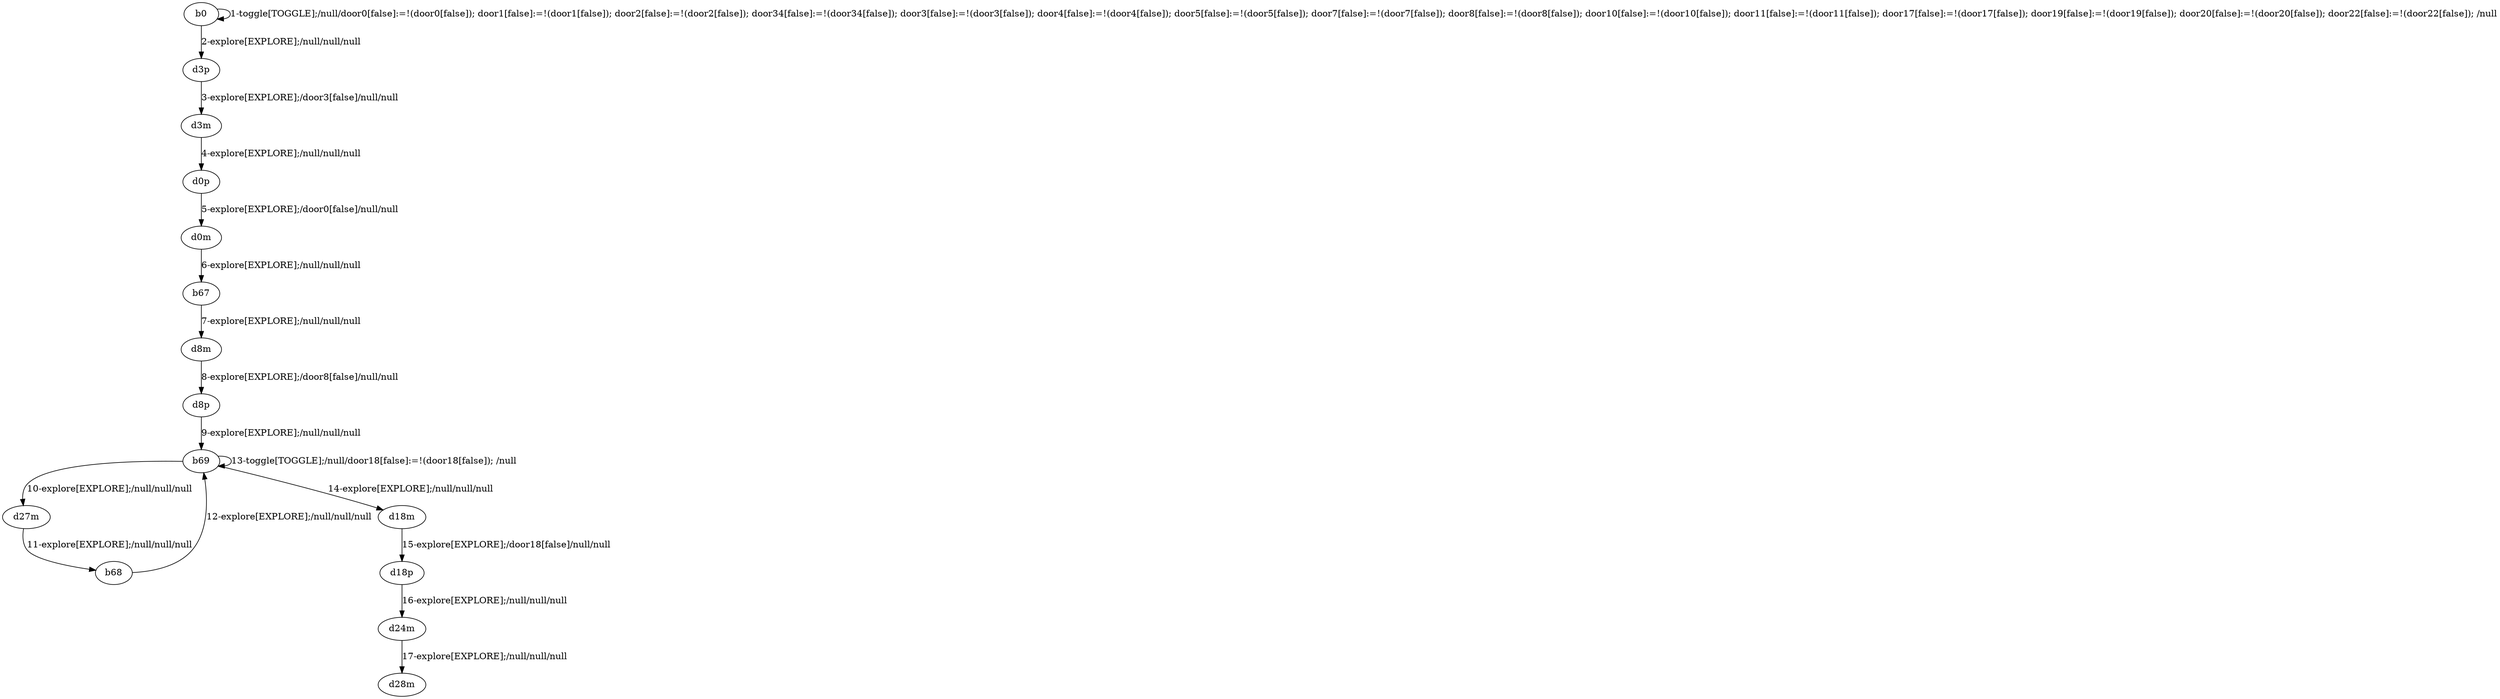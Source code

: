 # Total number of goals covered by this test: 1
# d27m --> b68

digraph g {
"b0" -> "b0" [label = "1-toggle[TOGGLE];/null/door0[false]:=!(door0[false]); door1[false]:=!(door1[false]); door2[false]:=!(door2[false]); door34[false]:=!(door34[false]); door3[false]:=!(door3[false]); door4[false]:=!(door4[false]); door5[false]:=!(door5[false]); door7[false]:=!(door7[false]); door8[false]:=!(door8[false]); door10[false]:=!(door10[false]); door11[false]:=!(door11[false]); door17[false]:=!(door17[false]); door19[false]:=!(door19[false]); door20[false]:=!(door20[false]); door22[false]:=!(door22[false]); /null"];
"b0" -> "d3p" [label = "2-explore[EXPLORE];/null/null/null"];
"d3p" -> "d3m" [label = "3-explore[EXPLORE];/door3[false]/null/null"];
"d3m" -> "d0p" [label = "4-explore[EXPLORE];/null/null/null"];
"d0p" -> "d0m" [label = "5-explore[EXPLORE];/door0[false]/null/null"];
"d0m" -> "b67" [label = "6-explore[EXPLORE];/null/null/null"];
"b67" -> "d8m" [label = "7-explore[EXPLORE];/null/null/null"];
"d8m" -> "d8p" [label = "8-explore[EXPLORE];/door8[false]/null/null"];
"d8p" -> "b69" [label = "9-explore[EXPLORE];/null/null/null"];
"b69" -> "d27m" [label = "10-explore[EXPLORE];/null/null/null"];
"d27m" -> "b68" [label = "11-explore[EXPLORE];/null/null/null"];
"b68" -> "b69" [label = "12-explore[EXPLORE];/null/null/null"];
"b69" -> "b69" [label = "13-toggle[TOGGLE];/null/door18[false]:=!(door18[false]); /null"];
"b69" -> "d18m" [label = "14-explore[EXPLORE];/null/null/null"];
"d18m" -> "d18p" [label = "15-explore[EXPLORE];/door18[false]/null/null"];
"d18p" -> "d24m" [label = "16-explore[EXPLORE];/null/null/null"];
"d24m" -> "d28m" [label = "17-explore[EXPLORE];/null/null/null"];
}